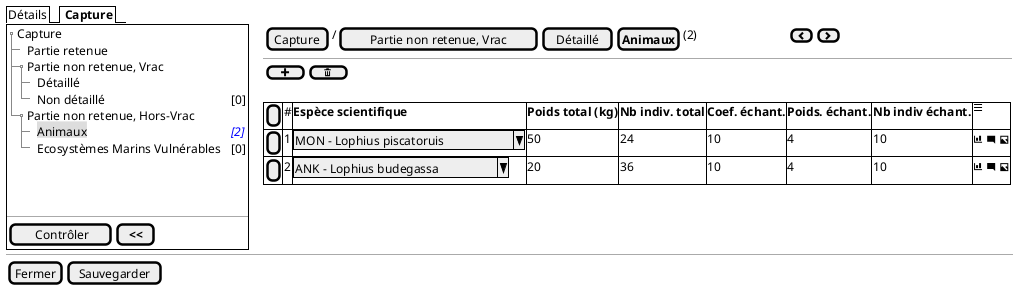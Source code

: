 @startsalt
{
  {/ Détails | <b> Capture }
  {+
   {T
       + Capture
       ++ Partie retenue
       ++ Partie non retenue, Vrac
       +++ Détaillé
       +++ Non détaillé | <color:black>[0]
       ++ Partie non retenue, Hors-Vrac
       +++ <back:#DDD>Animaux | <i><color:blue>[2]
       +++ Ecosystèmes Marins Vulnérables | <color:black>[0]
   }
    .
    .
    .
   --
   {
      [<&checkmark> Contrôler] | [ <b><< ]
   }
  } | . | {
    { [Capture] | / | [Partie non retenue, Vrac] | [Détaillé] | [<b>Animaux] | (2) | . | . | . | . | . | . | . | . | . | . | . | . | . | . | . | . | . | { [<&chevron-left>] | [<&chevron-right>] } }
    ---
  {[ <&plus> ] | [ <&trash> ] }
  .
    {#

          [ ] | # | <b>Espèce scientifique  | <b>Poids total (kg)     |  <b>Nb indiv. total  | <b>Coef. échant. | <b>Poids. échant. | <b>Nb indiv échant. | <&menu>
          [ ] | 1 | ^MON - Lophius piscatoruis  ^ |  50   |  24   |   10          | 4 | 10 | <&bar-chart> <&comment-square> <&image>
          [ ] | 2 | ^ANK - Lophius budegassa  ^ |  20   |  36   |   10          | 4 | 10 | <&bar-chart> <&comment-square> <&image>
        }
  }

  -- | -- | --
  { [Fermer] | [Sauvegarder] }
}
@endsalt


